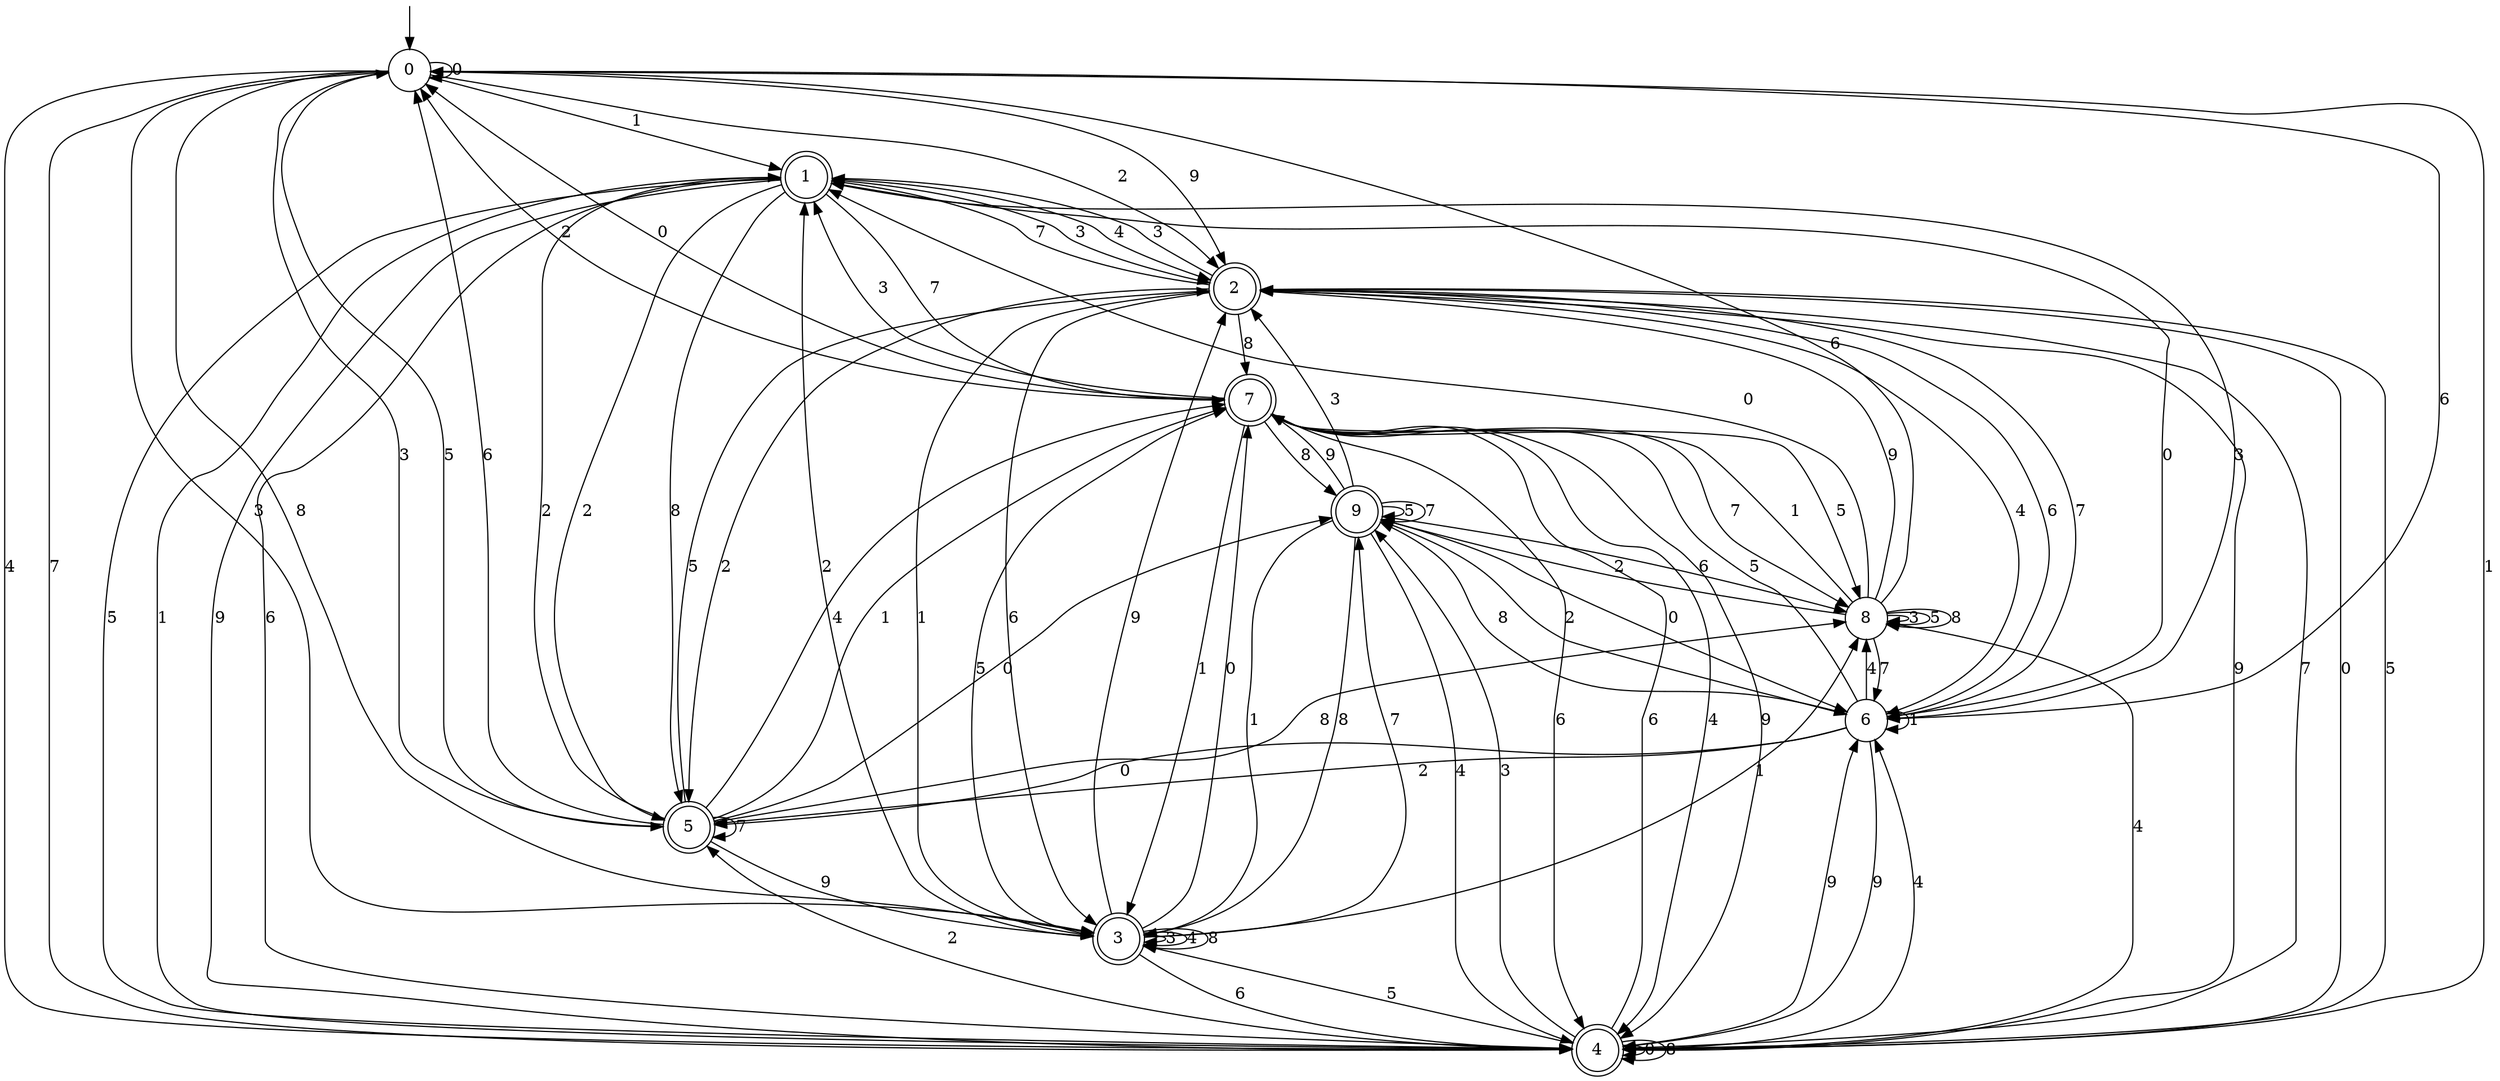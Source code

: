 digraph g {

	s0 [shape="circle" label="0"];
	s1 [shape="doublecircle" label="1"];
	s2 [shape="doublecircle" label="2"];
	s3 [shape="doublecircle" label="3"];
	s4 [shape="doublecircle" label="4"];
	s5 [shape="doublecircle" label="5"];
	s6 [shape="circle" label="6"];
	s7 [shape="doublecircle" label="7"];
	s8 [shape="circle" label="8"];
	s9 [shape="doublecircle" label="9"];
	s0 -> s0 [label="0"];
	s0 -> s1 [label="1"];
	s0 -> s2 [label="2"];
	s0 -> s3 [label="3"];
	s0 -> s4 [label="4"];
	s0 -> s5 [label="5"];
	s0 -> s6 [label="6"];
	s0 -> s4 [label="7"];
	s0 -> s3 [label="8"];
	s0 -> s2 [label="9"];
	s1 -> s6 [label="0"];
	s1 -> s4 [label="1"];
	s1 -> s5 [label="2"];
	s1 -> s2 [label="3"];
	s1 -> s2 [label="4"];
	s1 -> s4 [label="5"];
	s1 -> s4 [label="6"];
	s1 -> s7 [label="7"];
	s1 -> s5 [label="8"];
	s1 -> s4 [label="9"];
	s2 -> s4 [label="0"];
	s2 -> s3 [label="1"];
	s2 -> s5 [label="2"];
	s2 -> s1 [label="3"];
	s2 -> s6 [label="4"];
	s2 -> s4 [label="5"];
	s2 -> s3 [label="6"];
	s2 -> s1 [label="7"];
	s2 -> s7 [label="8"];
	s2 -> s4 [label="9"];
	s3 -> s7 [label="0"];
	s3 -> s8 [label="1"];
	s3 -> s1 [label="2"];
	s3 -> s3 [label="3"];
	s3 -> s3 [label="4"];
	s3 -> s7 [label="5"];
	s3 -> s4 [label="6"];
	s3 -> s9 [label="7"];
	s3 -> s3 [label="8"];
	s3 -> s2 [label="9"];
	s4 -> s4 [label="0"];
	s4 -> s0 [label="1"];
	s4 -> s5 [label="2"];
	s4 -> s9 [label="3"];
	s4 -> s6 [label="4"];
	s4 -> s3 [label="5"];
	s4 -> s7 [label="6"];
	s4 -> s2 [label="7"];
	s4 -> s4 [label="8"];
	s4 -> s6 [label="9"];
	s5 -> s9 [label="0"];
	s5 -> s7 [label="1"];
	s5 -> s1 [label="2"];
	s5 -> s0 [label="3"];
	s5 -> s7 [label="4"];
	s5 -> s2 [label="5"];
	s5 -> s0 [label="6"];
	s5 -> s5 [label="7"];
	s5 -> s8 [label="8"];
	s5 -> s3 [label="9"];
	s6 -> s5 [label="0"];
	s6 -> s6 [label="1"];
	s6 -> s5 [label="2"];
	s6 -> s1 [label="3"];
	s6 -> s8 [label="4"];
	s6 -> s7 [label="5"];
	s6 -> s2 [label="6"];
	s6 -> s2 [label="7"];
	s6 -> s9 [label="8"];
	s6 -> s4 [label="9"];
	s7 -> s0 [label="0"];
	s7 -> s3 [label="1"];
	s7 -> s0 [label="2"];
	s7 -> s1 [label="3"];
	s7 -> s4 [label="4"];
	s7 -> s8 [label="5"];
	s7 -> s4 [label="6"];
	s7 -> s8 [label="7"];
	s7 -> s9 [label="8"];
	s7 -> s4 [label="9"];
	s8 -> s1 [label="0"];
	s8 -> s7 [label="1"];
	s8 -> s9 [label="2"];
	s8 -> s8 [label="3"];
	s8 -> s4 [label="4"];
	s8 -> s8 [label="5"];
	s8 -> s0 [label="6"];
	s8 -> s6 [label="7"];
	s8 -> s8 [label="8"];
	s8 -> s2 [label="9"];
	s9 -> s6 [label="0"];
	s9 -> s3 [label="1"];
	s9 -> s6 [label="2"];
	s9 -> s2 [label="3"];
	s9 -> s4 [label="4"];
	s9 -> s9 [label="5"];
	s9 -> s8 [label="6"];
	s9 -> s9 [label="7"];
	s9 -> s3 [label="8"];
	s9 -> s7 [label="9"];

__start0 [label="" shape="none" width="0" height="0"];
__start0 -> s0;

}
